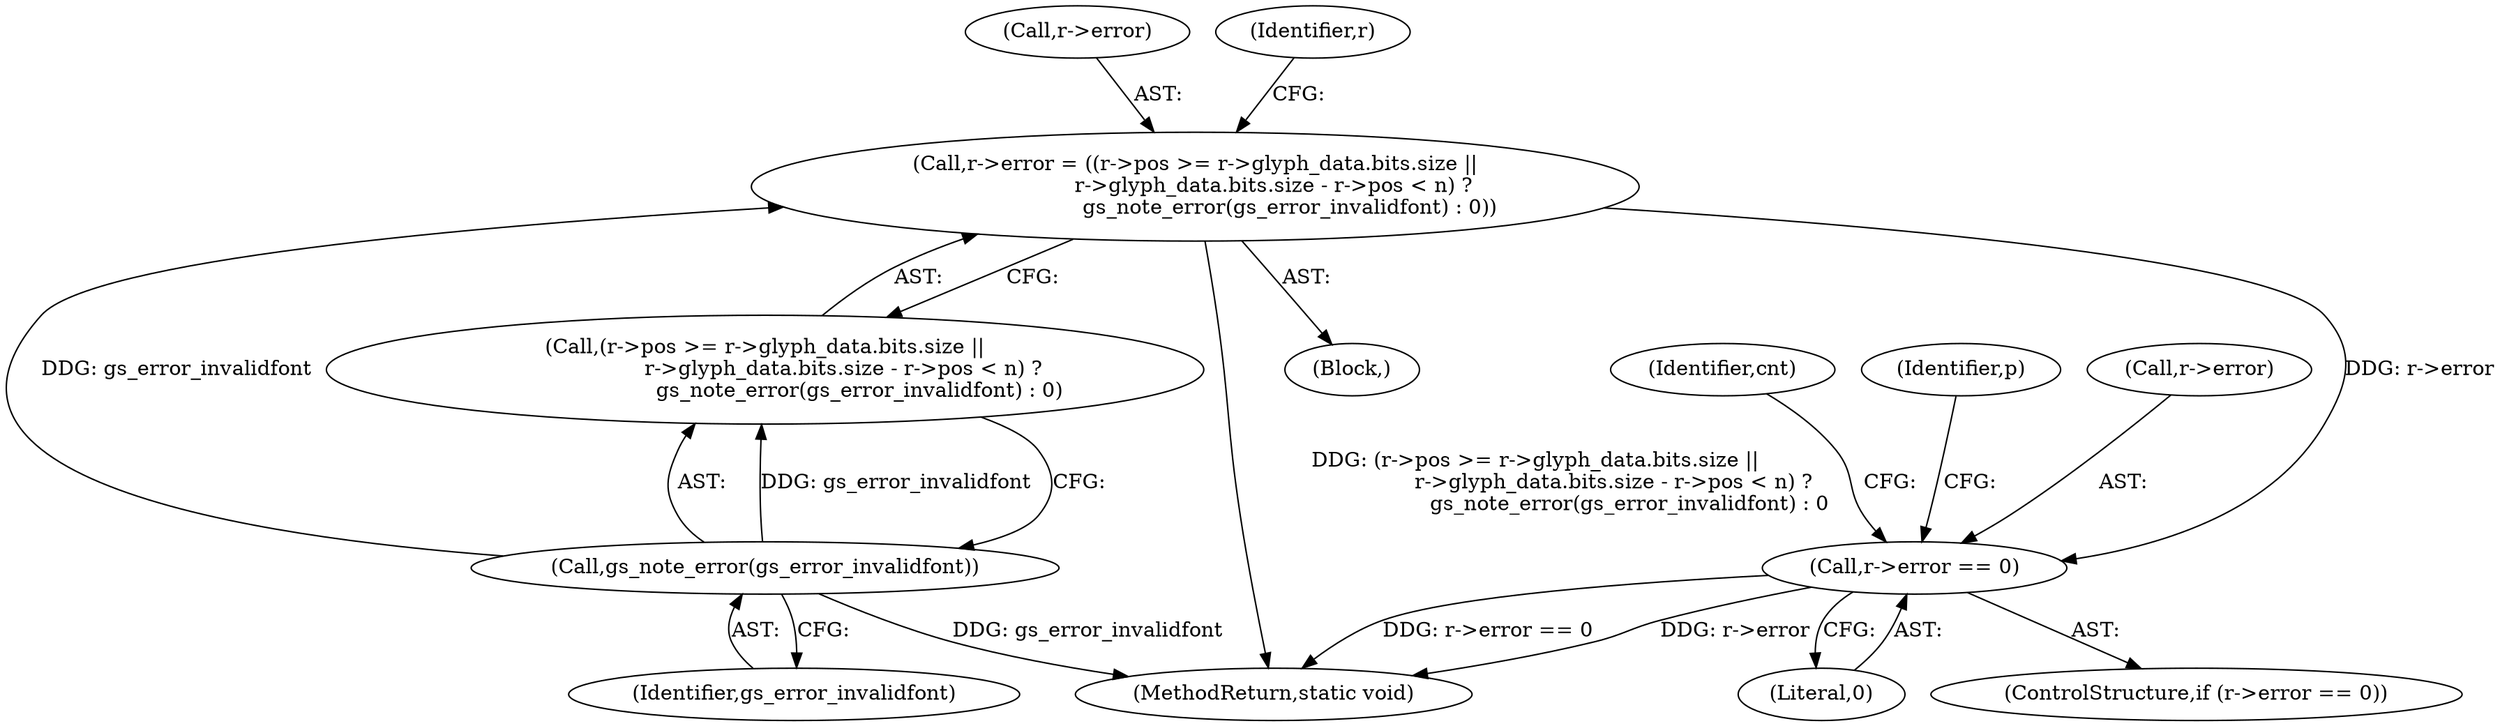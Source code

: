 digraph "0_ghostscript_937ccd17ac65935633b2ebc06cb7089b91e17e6b@pointer" {
"1000173" [label="(Call,r->error == 0)"];
"1000139" [label="(Call,r->error = ((r->pos >= r->glyph_data.bits.size ||\n                        r->glyph_data.bits.size - r->pos < n) ?\n                             gs_note_error(gs_error_invalidfont) : 0))"];
"1000169" [label="(Call,gs_note_error(gs_error_invalidfont))"];
"1000185" [label="(Identifier,cnt)"];
"1000143" [label="(Call,(r->pos >= r->glyph_data.bits.size ||\n                        r->glyph_data.bits.size - r->pos < n) ?\n                             gs_note_error(gs_error_invalidfont) : 0)"];
"1000139" [label="(Call,r->error = ((r->pos >= r->glyph_data.bits.size ||\n                        r->glyph_data.bits.size - r->pos < n) ?\n                             gs_note_error(gs_error_invalidfont) : 0))"];
"1000140" [label="(Call,r->error)"];
"1000273" [label="(MethodReturn,static void)"];
"1000125" [label="(Block,)"];
"1000179" [label="(Identifier,p)"];
"1000172" [label="(ControlStructure,if (r->error == 0))"];
"1000177" [label="(Literal,0)"];
"1000170" [label="(Identifier,gs_error_invalidfont)"];
"1000175" [label="(Identifier,r)"];
"1000174" [label="(Call,r->error)"];
"1000169" [label="(Call,gs_note_error(gs_error_invalidfont))"];
"1000173" [label="(Call,r->error == 0)"];
"1000173" -> "1000172"  [label="AST: "];
"1000173" -> "1000177"  [label="CFG: "];
"1000174" -> "1000173"  [label="AST: "];
"1000177" -> "1000173"  [label="AST: "];
"1000179" -> "1000173"  [label="CFG: "];
"1000185" -> "1000173"  [label="CFG: "];
"1000173" -> "1000273"  [label="DDG: r->error == 0"];
"1000173" -> "1000273"  [label="DDG: r->error"];
"1000139" -> "1000173"  [label="DDG: r->error"];
"1000139" -> "1000125"  [label="AST: "];
"1000139" -> "1000143"  [label="CFG: "];
"1000140" -> "1000139"  [label="AST: "];
"1000143" -> "1000139"  [label="AST: "];
"1000175" -> "1000139"  [label="CFG: "];
"1000139" -> "1000273"  [label="DDG: (r->pos >= r->glyph_data.bits.size ||\n                        r->glyph_data.bits.size - r->pos < n) ?\n                             gs_note_error(gs_error_invalidfont) : 0"];
"1000169" -> "1000139"  [label="DDG: gs_error_invalidfont"];
"1000169" -> "1000143"  [label="AST: "];
"1000169" -> "1000170"  [label="CFG: "];
"1000170" -> "1000169"  [label="AST: "];
"1000143" -> "1000169"  [label="CFG: "];
"1000169" -> "1000273"  [label="DDG: gs_error_invalidfont"];
"1000169" -> "1000143"  [label="DDG: gs_error_invalidfont"];
}
